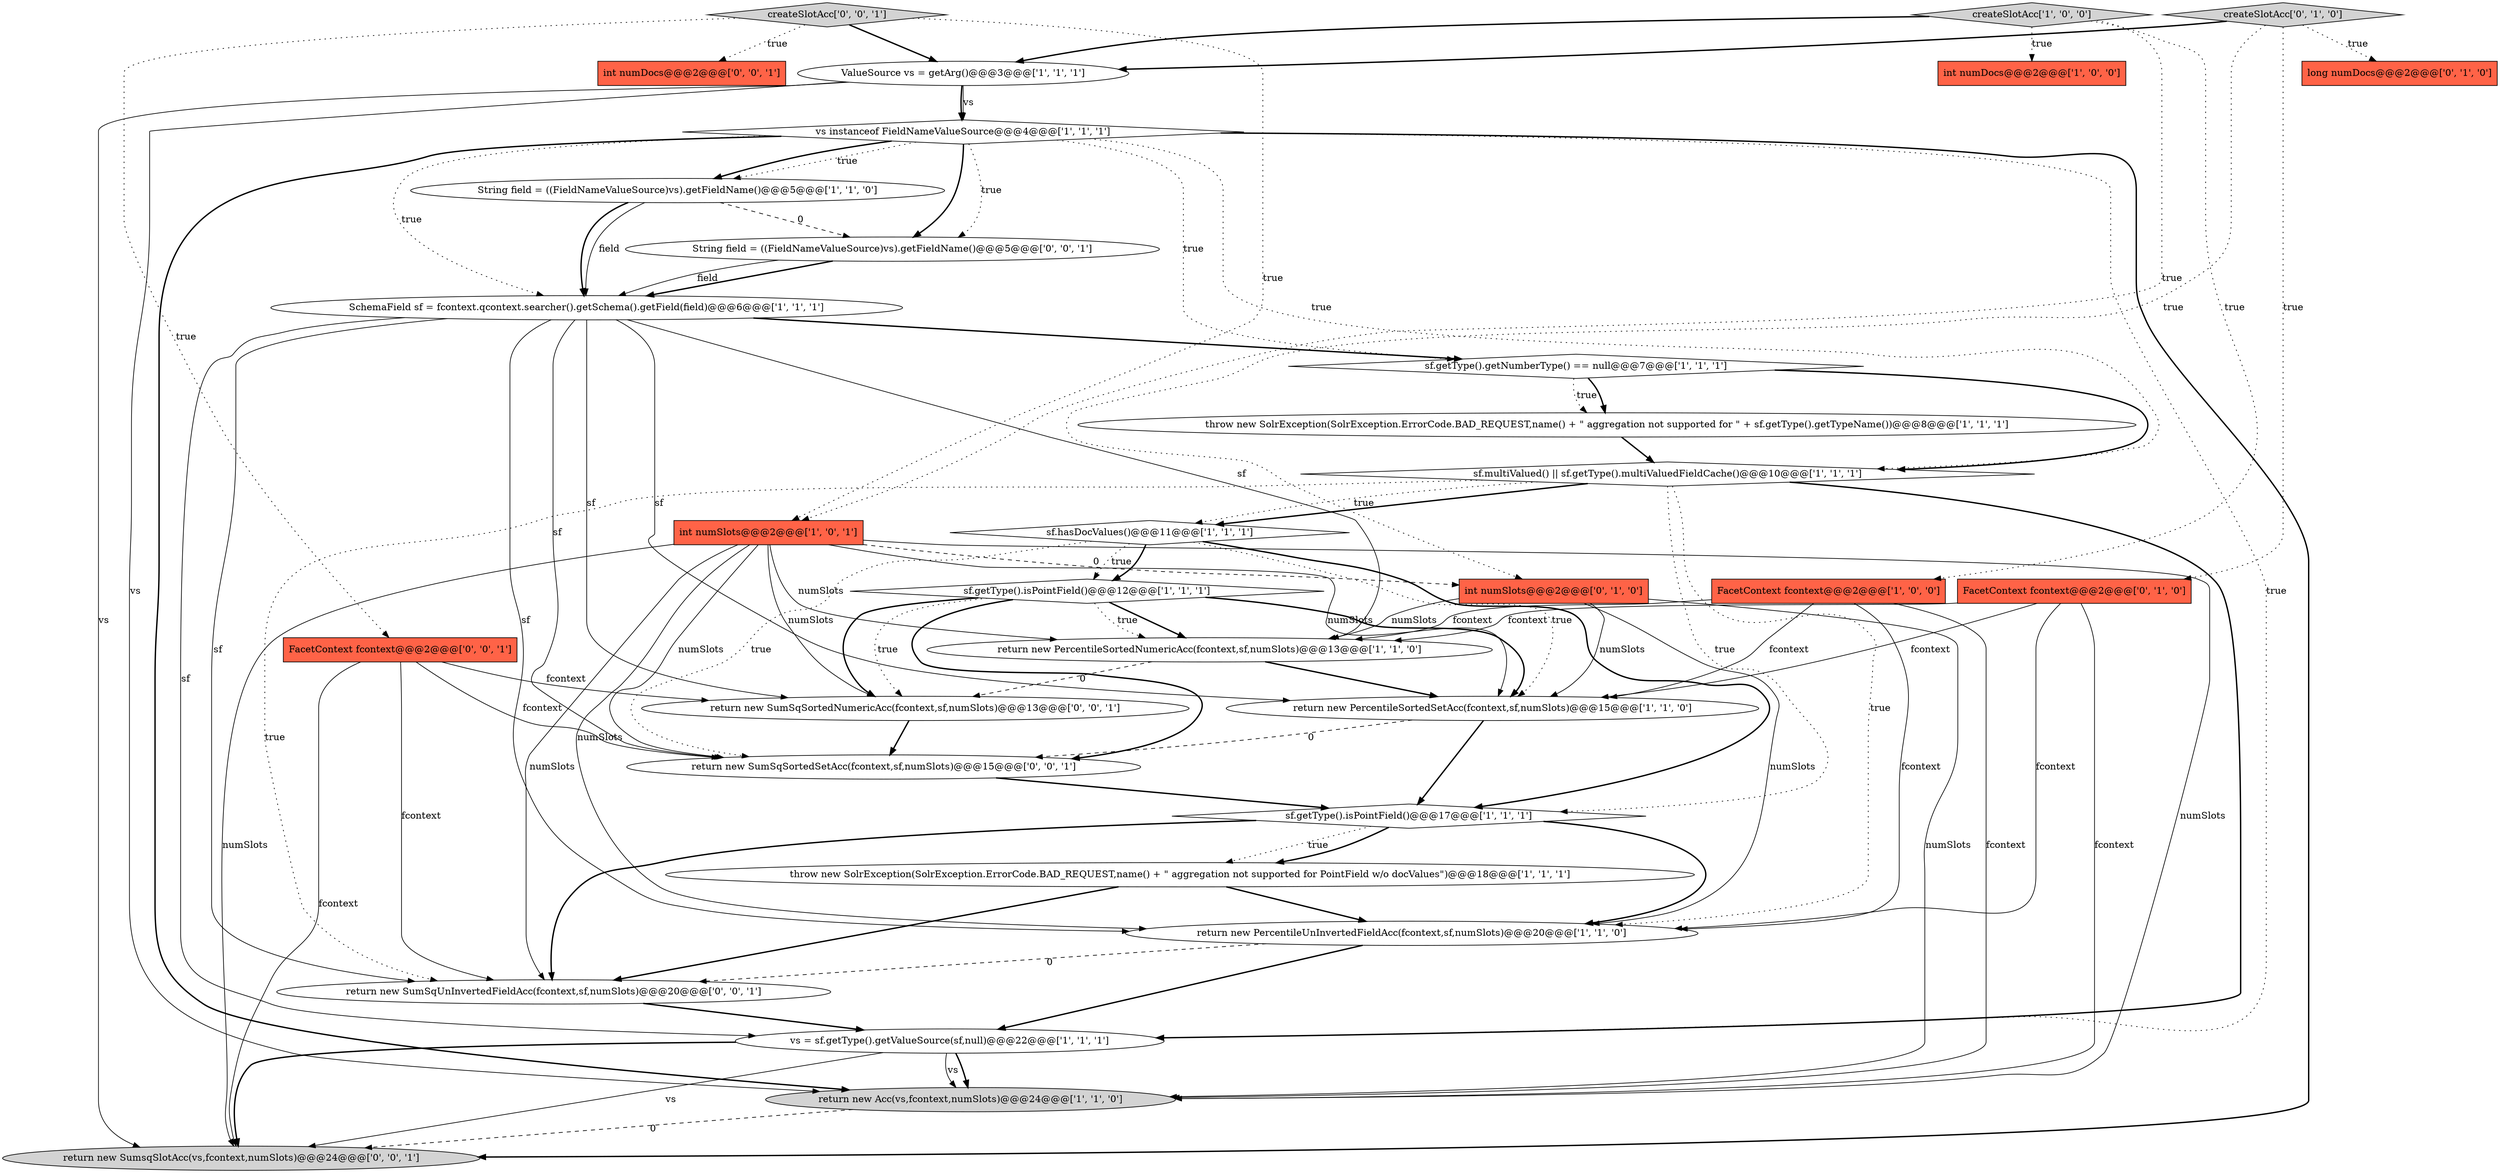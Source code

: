 digraph {
10 [style = filled, label = "vs = sf.getType().getValueSource(sf,null)@@@22@@@['1', '1', '1']", fillcolor = white, shape = ellipse image = "AAA0AAABBB1BBB"];
6 [style = filled, label = "return new PercentileSortedSetAcc(fcontext,sf,numSlots)@@@15@@@['1', '1', '0']", fillcolor = white, shape = ellipse image = "AAA0AAABBB1BBB"];
29 [style = filled, label = "return new SumSqSortedNumericAcc(fcontext,sf,numSlots)@@@13@@@['0', '0', '1']", fillcolor = white, shape = ellipse image = "AAA0AAABBB3BBB"];
16 [style = filled, label = "sf.hasDocValues()@@@11@@@['1', '1', '1']", fillcolor = white, shape = diamond image = "AAA0AAABBB1BBB"];
0 [style = filled, label = "sf.getType().getNumberType() == null@@@7@@@['1', '1', '1']", fillcolor = white, shape = diamond image = "AAA0AAABBB1BBB"];
4 [style = filled, label = "sf.multiValued() || sf.getType().multiValuedFieldCache()@@@10@@@['1', '1', '1']", fillcolor = white, shape = diamond image = "AAA0AAABBB1BBB"];
7 [style = filled, label = "return new PercentileUnInvertedFieldAcc(fcontext,sf,numSlots)@@@20@@@['1', '1', '0']", fillcolor = white, shape = ellipse image = "AAA0AAABBB1BBB"];
14 [style = filled, label = "int numSlots@@@2@@@['1', '0', '1']", fillcolor = tomato, shape = box image = "AAA0AAABBB1BBB"];
9 [style = filled, label = "createSlotAcc['1', '0', '0']", fillcolor = lightgray, shape = diamond image = "AAA0AAABBB1BBB"];
15 [style = filled, label = "SchemaField sf = fcontext.qcontext.searcher().getSchema().getField(field)@@@6@@@['1', '1', '1']", fillcolor = white, shape = ellipse image = "AAA0AAABBB1BBB"];
21 [style = filled, label = "createSlotAcc['0', '1', '0']", fillcolor = lightgray, shape = diamond image = "AAA0AAABBB2BBB"];
25 [style = filled, label = "return new SumsqSlotAcc(vs,fcontext,numSlots)@@@24@@@['0', '0', '1']", fillcolor = lightgray, shape = ellipse image = "AAA0AAABBB3BBB"];
19 [style = filled, label = "ValueSource vs = getArg()@@@3@@@['1', '1', '1']", fillcolor = white, shape = ellipse image = "AAA0AAABBB1BBB"];
11 [style = filled, label = "return new Acc(vs,fcontext,numSlots)@@@24@@@['1', '1', '0']", fillcolor = lightgray, shape = ellipse image = "AAA0AAABBB1BBB"];
27 [style = filled, label = "String field = ((FieldNameValueSource)vs).getFieldName()@@@5@@@['0', '0', '1']", fillcolor = white, shape = ellipse image = "AAA0AAABBB3BBB"];
1 [style = filled, label = "int numDocs@@@2@@@['1', '0', '0']", fillcolor = tomato, shape = box image = "AAA0AAABBB1BBB"];
8 [style = filled, label = "String field = ((FieldNameValueSource)vs).getFieldName()@@@5@@@['1', '1', '0']", fillcolor = white, shape = ellipse image = "AAA0AAABBB1BBB"];
12 [style = filled, label = "sf.getType().isPointField()@@@12@@@['1', '1', '1']", fillcolor = white, shape = diamond image = "AAA0AAABBB1BBB"];
31 [style = filled, label = "int numDocs@@@2@@@['0', '0', '1']", fillcolor = tomato, shape = box image = "AAA0AAABBB3BBB"];
2 [style = filled, label = "return new PercentileSortedNumericAcc(fcontext,sf,numSlots)@@@13@@@['1', '1', '0']", fillcolor = white, shape = ellipse image = "AAA0AAABBB1BBB"];
28 [style = filled, label = "createSlotAcc['0', '0', '1']", fillcolor = lightgray, shape = diamond image = "AAA0AAABBB3BBB"];
30 [style = filled, label = "FacetContext fcontext@@@2@@@['0', '0', '1']", fillcolor = tomato, shape = box image = "AAA0AAABBB3BBB"];
26 [style = filled, label = "return new SumSqUnInvertedFieldAcc(fcontext,sf,numSlots)@@@20@@@['0', '0', '1']", fillcolor = white, shape = ellipse image = "AAA0AAABBB3BBB"];
3 [style = filled, label = "FacetContext fcontext@@@2@@@['1', '0', '0']", fillcolor = tomato, shape = box image = "AAA0AAABBB1BBB"];
17 [style = filled, label = "throw new SolrException(SolrException.ErrorCode.BAD_REQUEST,name() + \" aggregation not supported for PointField w/o docValues\")@@@18@@@['1', '1', '1']", fillcolor = white, shape = ellipse image = "AAA0AAABBB1BBB"];
20 [style = filled, label = "FacetContext fcontext@@@2@@@['0', '1', '0']", fillcolor = tomato, shape = box image = "AAA0AAABBB2BBB"];
22 [style = filled, label = "long numDocs@@@2@@@['0', '1', '0']", fillcolor = tomato, shape = box image = "AAA0AAABBB2BBB"];
23 [style = filled, label = "int numSlots@@@2@@@['0', '1', '0']", fillcolor = tomato, shape = box image = "AAA1AAABBB2BBB"];
24 [style = filled, label = "return new SumSqSortedSetAcc(fcontext,sf,numSlots)@@@15@@@['0', '0', '1']", fillcolor = white, shape = ellipse image = "AAA0AAABBB3BBB"];
18 [style = filled, label = "sf.getType().isPointField()@@@17@@@['1', '1', '1']", fillcolor = white, shape = diamond image = "AAA0AAABBB1BBB"];
13 [style = filled, label = "vs instanceof FieldNameValueSource@@@4@@@['1', '1', '1']", fillcolor = white, shape = diamond image = "AAA0AAABBB1BBB"];
5 [style = filled, label = "throw new SolrException(SolrException.ErrorCode.BAD_REQUEST,name() + \" aggregation not supported for \" + sf.getType().getTypeName())@@@8@@@['1', '1', '1']", fillcolor = white, shape = ellipse image = "AAA0AAABBB1BBB"];
4->18 [style = dotted, label="true"];
15->10 [style = solid, label="sf"];
0->5 [style = dotted, label="true"];
13->27 [style = dotted, label="true"];
26->10 [style = bold, label=""];
30->24 [style = solid, label="fcontext"];
2->6 [style = bold, label=""];
14->11 [style = solid, label="numSlots"];
3->2 [style = solid, label="fcontext"];
28->14 [style = dotted, label="true"];
4->7 [style = dotted, label="true"];
23->2 [style = solid, label="numSlots"];
30->26 [style = solid, label="fcontext"];
3->6 [style = solid, label="fcontext"];
13->10 [style = dotted, label="true"];
20->11 [style = solid, label="fcontext"];
27->15 [style = bold, label=""];
23->6 [style = solid, label="numSlots"];
28->30 [style = dotted, label="true"];
12->2 [style = bold, label=""];
14->25 [style = solid, label="numSlots"];
21->23 [style = dotted, label="true"];
15->0 [style = bold, label=""];
20->2 [style = solid, label="fcontext"];
23->7 [style = solid, label="numSlots"];
19->13 [style = solid, label="vs"];
14->29 [style = solid, label="numSlots"];
13->15 [style = dotted, label="true"];
7->26 [style = dashed, label="0"];
13->4 [style = dotted, label="true"];
4->16 [style = bold, label=""];
10->11 [style = bold, label=""];
13->25 [style = bold, label=""];
20->7 [style = solid, label="fcontext"];
15->24 [style = solid, label="sf"];
21->20 [style = dotted, label="true"];
21->19 [style = bold, label=""];
10->11 [style = solid, label="vs"];
23->11 [style = solid, label="numSlots"];
12->2 [style = dotted, label="true"];
21->22 [style = dotted, label="true"];
24->18 [style = bold, label=""];
13->11 [style = bold, label=""];
19->25 [style = solid, label="vs"];
8->15 [style = solid, label="field"];
12->29 [style = bold, label=""];
19->13 [style = bold, label=""];
10->25 [style = bold, label=""];
13->0 [style = dotted, label="true"];
28->19 [style = bold, label=""];
18->17 [style = dotted, label="true"];
18->7 [style = bold, label=""];
9->3 [style = dotted, label="true"];
4->26 [style = dotted, label="true"];
16->24 [style = dotted, label="true"];
4->10 [style = bold, label=""];
16->18 [style = bold, label=""];
8->15 [style = bold, label=""];
20->6 [style = solid, label="fcontext"];
6->18 [style = bold, label=""];
18->26 [style = bold, label=""];
14->2 [style = solid, label="numSlots"];
10->25 [style = solid, label="vs"];
12->24 [style = bold, label=""];
14->26 [style = solid, label="numSlots"];
14->23 [style = dashed, label="0"];
13->27 [style = bold, label=""];
13->8 [style = dotted, label="true"];
27->15 [style = solid, label="field"];
2->29 [style = dashed, label="0"];
30->25 [style = solid, label="fcontext"];
5->4 [style = bold, label=""];
14->24 [style = solid, label="numSlots"];
9->1 [style = dotted, label="true"];
11->25 [style = dashed, label="0"];
19->11 [style = solid, label="vs"];
9->19 [style = bold, label=""];
30->29 [style = solid, label="fcontext"];
14->6 [style = solid, label="numSlots"];
0->5 [style = bold, label=""];
28->31 [style = dotted, label="true"];
17->26 [style = bold, label=""];
16->12 [style = dotted, label="true"];
15->29 [style = solid, label="sf"];
12->29 [style = dotted, label="true"];
7->10 [style = bold, label=""];
15->2 [style = solid, label="sf"];
18->17 [style = bold, label=""];
15->26 [style = solid, label="sf"];
12->6 [style = bold, label=""];
9->14 [style = dotted, label="true"];
17->7 [style = bold, label=""];
0->4 [style = bold, label=""];
6->24 [style = dashed, label="0"];
3->11 [style = solid, label="fcontext"];
3->7 [style = solid, label="fcontext"];
15->6 [style = solid, label="sf"];
8->27 [style = dashed, label="0"];
4->16 [style = dotted, label="true"];
13->8 [style = bold, label=""];
15->7 [style = solid, label="sf"];
29->24 [style = bold, label=""];
14->7 [style = solid, label="numSlots"];
16->12 [style = bold, label=""];
16->6 [style = dotted, label="true"];
}
